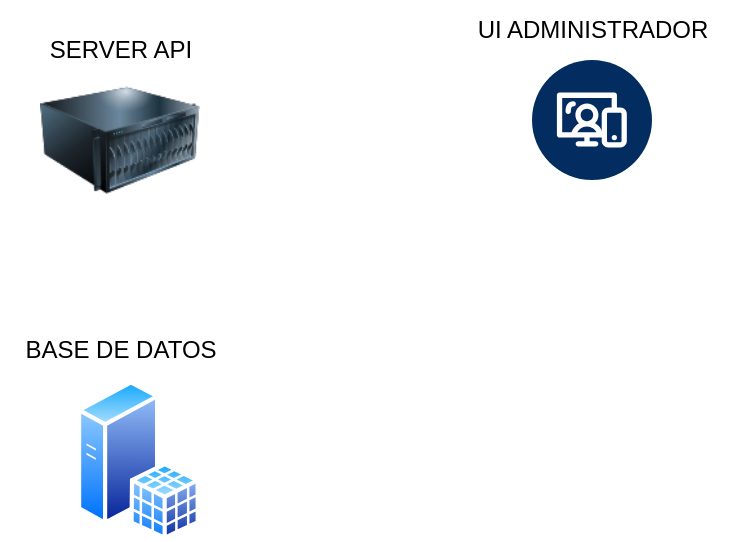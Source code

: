 <mxfile version="24.2.5" type="github">
  <diagram name="Página-1" id="3sYY2IDNXfUy-sKFQ57K">
    <mxGraphModel dx="1658" dy="910" grid="1" gridSize="10" guides="1" tooltips="1" connect="1" arrows="1" fold="1" page="1" pageScale="1" pageWidth="827" pageHeight="1169" math="0" shadow="0">
      <root>
        <mxCell id="0" />
        <mxCell id="1" parent="0" />
        <mxCell id="N_3fBXjlVW6CEDqKN6js-1" value="" style="image;html=1;image=img/lib/clip_art/computers/Server_128x128.png" vertex="1" parent="1">
          <mxGeometry x="374" y="340" width="80" height="80" as="geometry" />
        </mxCell>
        <mxCell id="N_3fBXjlVW6CEDqKN6js-2" value="SERVER API" style="text;html=1;align=center;verticalAlign=middle;resizable=0;points=[];autosize=1;strokeColor=none;fillColor=none;" vertex="1" parent="1">
          <mxGeometry x="364" y="320" width="100" height="30" as="geometry" />
        </mxCell>
        <mxCell id="N_3fBXjlVW6CEDqKN6js-3" value="" style="verticalLabelPosition=bottom;aspect=fixed;html=1;shape=mxgraph.salesforce.web2;" vertex="1" parent="1">
          <mxGeometry x="620" y="340" width="60" height="60" as="geometry" />
        </mxCell>
        <mxCell id="N_3fBXjlVW6CEDqKN6js-4" value="UI ADMINISTRADOR" style="text;html=1;align=center;verticalAlign=middle;resizable=0;points=[];autosize=1;strokeColor=none;fillColor=none;" vertex="1" parent="1">
          <mxGeometry x="580" y="310" width="140" height="30" as="geometry" />
        </mxCell>
        <mxCell id="N_3fBXjlVW6CEDqKN6js-5" value="" style="image;aspect=fixed;perimeter=ellipsePerimeter;html=1;align=center;shadow=0;dashed=0;spacingTop=3;image=img/lib/active_directory/sql_server.svg;" vertex="1" parent="1">
          <mxGeometry x="392.4" y="500" width="61.6" height="80" as="geometry" />
        </mxCell>
        <mxCell id="N_3fBXjlVW6CEDqKN6js-6" value="&lt;div&gt;BASE DE DATOS&lt;/div&gt;" style="text;html=1;align=center;verticalAlign=middle;resizable=0;points=[];autosize=1;strokeColor=none;fillColor=none;" vertex="1" parent="1">
          <mxGeometry x="354" y="470" width="120" height="30" as="geometry" />
        </mxCell>
      </root>
    </mxGraphModel>
  </diagram>
</mxfile>
